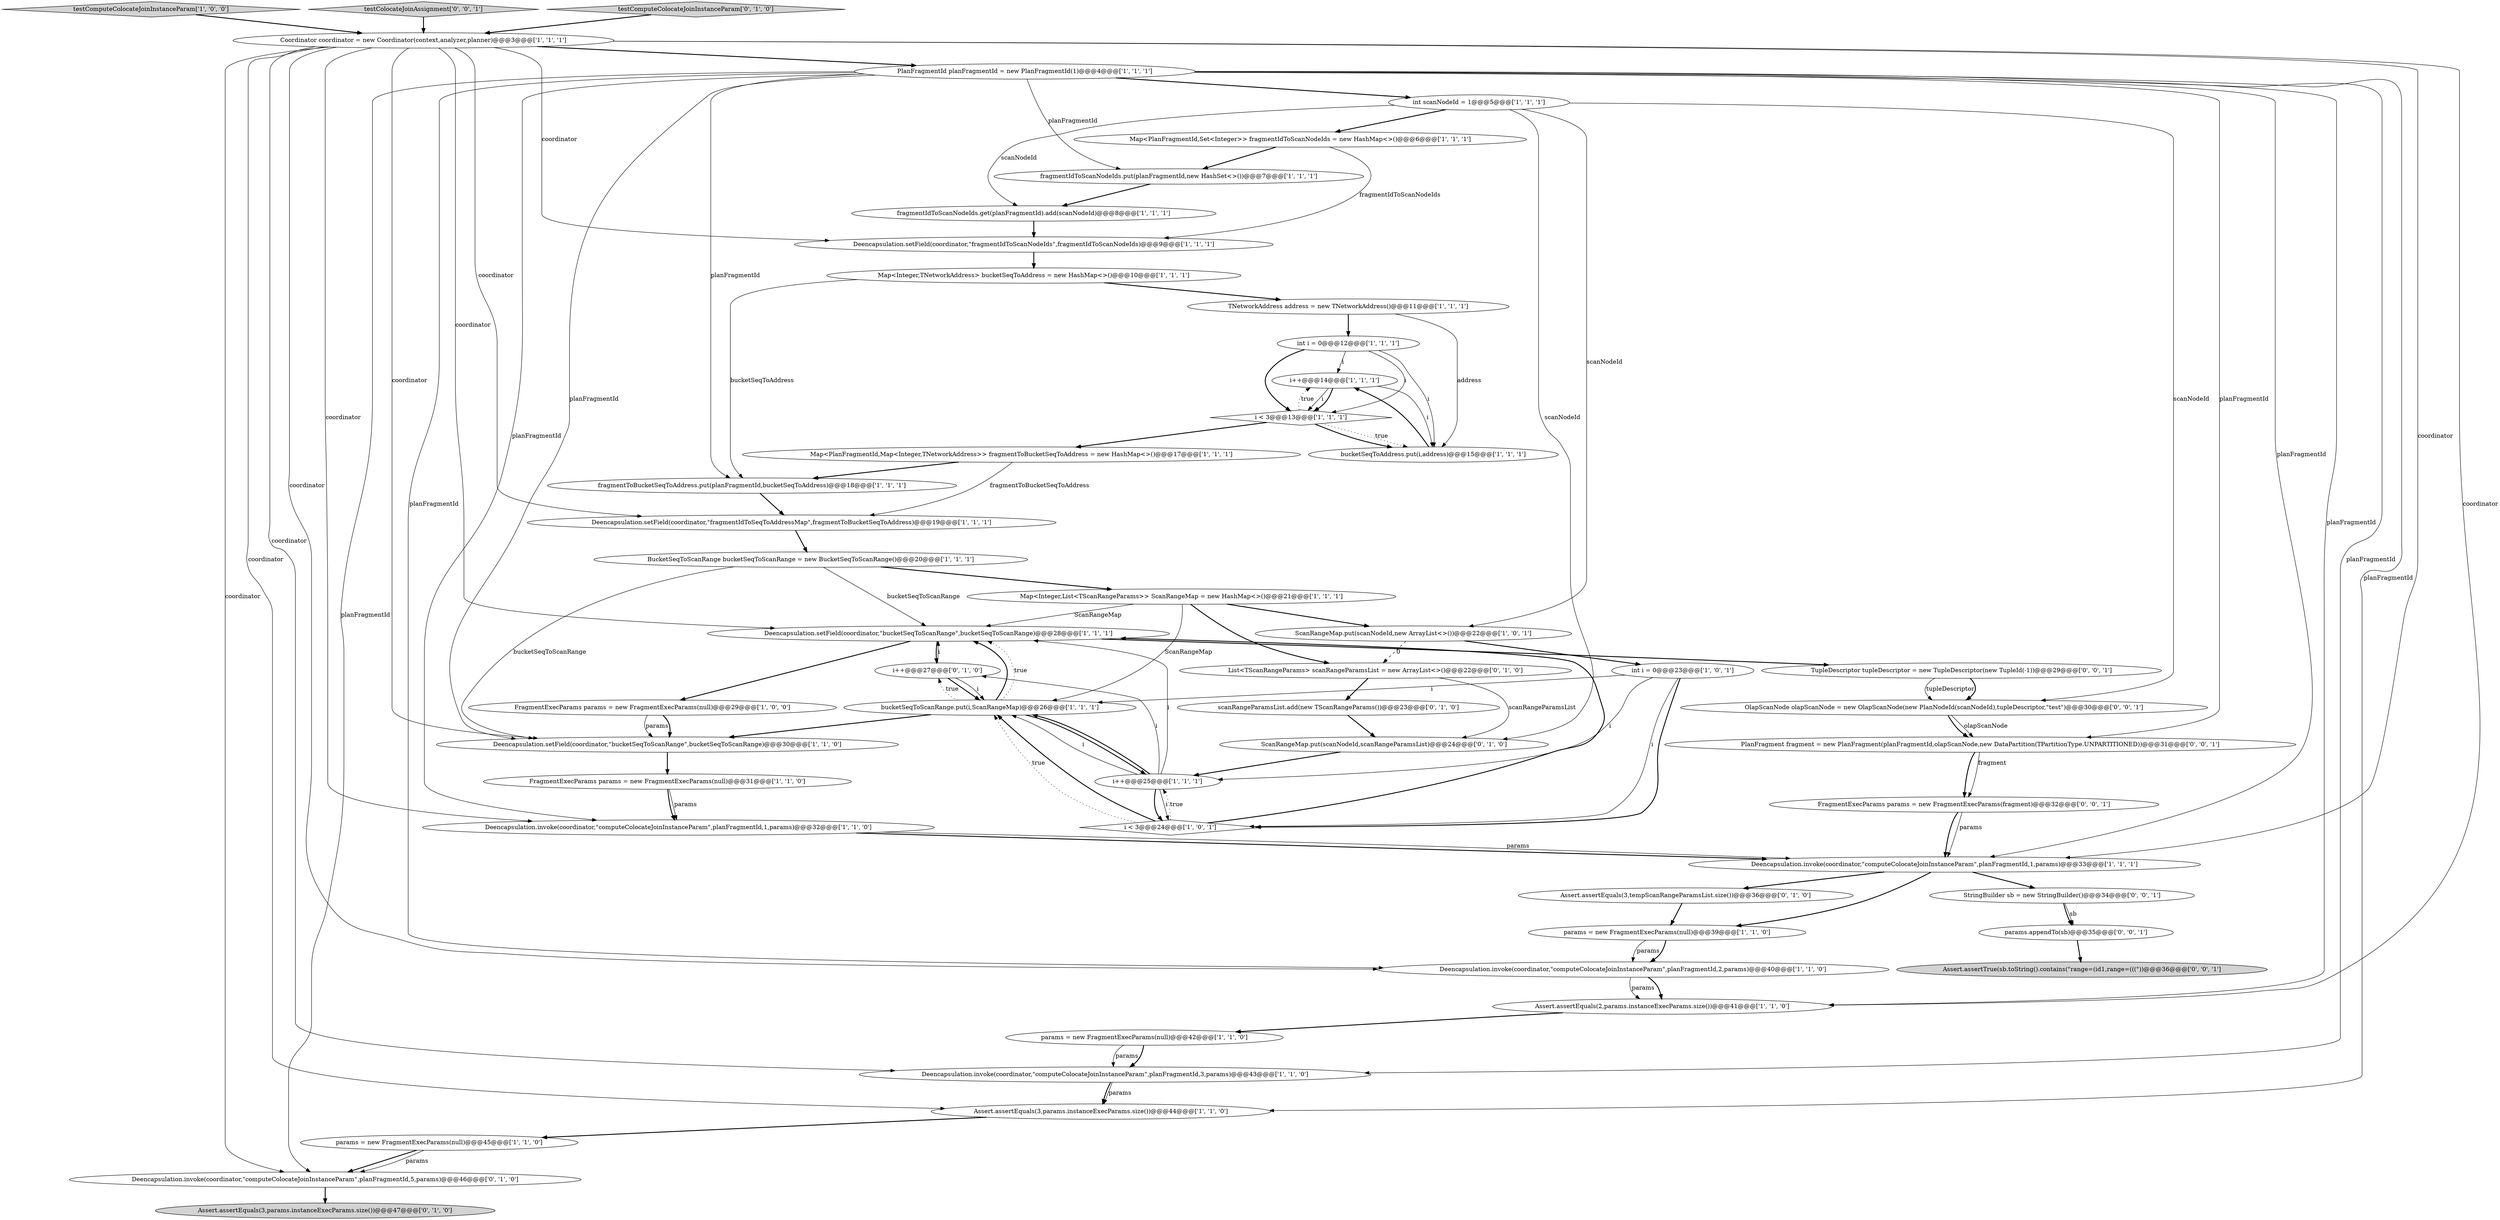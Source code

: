 digraph {
13 [style = filled, label = "FragmentExecParams params = new FragmentExecParams(null)@@@31@@@['1', '1', '0']", fillcolor = white, shape = ellipse image = "AAA0AAABBB1BBB"];
24 [style = filled, label = "Coordinator coordinator = new Coordinator(context,analyzer,planner)@@@3@@@['1', '1', '1']", fillcolor = white, shape = ellipse image = "AAA0AAABBB1BBB"];
47 [style = filled, label = "TupleDescriptor tupleDescriptor = new TupleDescriptor(new TupleId(-1))@@@29@@@['0', '0', '1']", fillcolor = white, shape = ellipse image = "AAA0AAABBB3BBB"];
33 [style = filled, label = "Map<Integer,TNetworkAddress> bucketSeqToAddress = new HashMap<>()@@@10@@@['1', '1', '1']", fillcolor = white, shape = ellipse image = "AAA0AAABBB1BBB"];
10 [style = filled, label = "params = new FragmentExecParams(null)@@@42@@@['1', '1', '0']", fillcolor = white, shape = ellipse image = "AAA0AAABBB1BBB"];
18 [style = filled, label = "Deencapsulation.setField(coordinator,\"bucketSeqToScanRange\",bucketSeqToScanRange)@@@30@@@['1', '1', '0']", fillcolor = white, shape = ellipse image = "AAA0AAABBB1BBB"];
22 [style = filled, label = "BucketSeqToScanRange bucketSeqToScanRange = new BucketSeqToScanRange()@@@20@@@['1', '1', '1']", fillcolor = white, shape = ellipse image = "AAA0AAABBB1BBB"];
8 [style = filled, label = "i++@@@14@@@['1', '1', '1']", fillcolor = white, shape = ellipse image = "AAA0AAABBB1BBB"];
38 [style = filled, label = "Deencapsulation.invoke(coordinator,\"computeColocateJoinInstanceParam\",planFragmentId,5,params)@@@46@@@['0', '1', '0']", fillcolor = white, shape = ellipse image = "AAA0AAABBB2BBB"];
12 [style = filled, label = "testComputeColocateJoinInstanceParam['1', '0', '0']", fillcolor = lightgray, shape = diamond image = "AAA0AAABBB1BBB"];
19 [style = filled, label = "ScanRangeMap.put(scanNodeId,new ArrayList<>())@@@22@@@['1', '0', '1']", fillcolor = white, shape = ellipse image = "AAA0AAABBB1BBB"];
20 [style = filled, label = "i++@@@25@@@['1', '1', '1']", fillcolor = white, shape = ellipse image = "AAA0AAABBB1BBB"];
39 [style = filled, label = "Assert.assertEquals(3,tempScanRangeParamsList.size())@@@36@@@['0', '1', '0']", fillcolor = white, shape = ellipse image = "AAA1AAABBB2BBB"];
34 [style = filled, label = "int i = 0@@@12@@@['1', '1', '1']", fillcolor = white, shape = ellipse image = "AAA0AAABBB1BBB"];
37 [style = filled, label = "scanRangeParamsList.add(new TScanRangeParams())@@@23@@@['0', '1', '0']", fillcolor = white, shape = ellipse image = "AAA1AAABBB2BBB"];
6 [style = filled, label = "fragmentToBucketSeqToAddress.put(planFragmentId,bucketSeqToAddress)@@@18@@@['1', '1', '1']", fillcolor = white, shape = ellipse image = "AAA0AAABBB1BBB"];
26 [style = filled, label = "Deencapsulation.invoke(coordinator,\"computeColocateJoinInstanceParam\",planFragmentId,3,params)@@@43@@@['1', '1', '0']", fillcolor = white, shape = ellipse image = "AAA0AAABBB1BBB"];
32 [style = filled, label = "params = new FragmentExecParams(null)@@@45@@@['1', '1', '0']", fillcolor = white, shape = ellipse image = "AAA0AAABBB1BBB"];
46 [style = filled, label = "Assert.assertTrue(sb.toString().contains(\"range=(id1,range=(((\"))@@@36@@@['0', '0', '1']", fillcolor = lightgray, shape = ellipse image = "AAA0AAABBB3BBB"];
50 [style = filled, label = "OlapScanNode olapScanNode = new OlapScanNode(new PlanNodeId(scanNodeId),tupleDescriptor,\"test\")@@@30@@@['0', '0', '1']", fillcolor = white, shape = ellipse image = "AAA0AAABBB3BBB"];
21 [style = filled, label = "bucketSeqToAddress.put(i,address)@@@15@@@['1', '1', '1']", fillcolor = white, shape = ellipse image = "AAA0AAABBB1BBB"];
43 [style = filled, label = "i++@@@27@@@['0', '1', '0']", fillcolor = white, shape = ellipse image = "AAA0AAABBB2BBB"];
5 [style = filled, label = "Map<PlanFragmentId,Map<Integer,TNetworkAddress>> fragmentToBucketSeqToAddress = new HashMap<>()@@@17@@@['1', '1', '1']", fillcolor = white, shape = ellipse image = "AAA0AAABBB1BBB"];
48 [style = filled, label = "PlanFragment fragment = new PlanFragment(planFragmentId,olapScanNode,new DataPartition(TPartitionType.UNPARTITIONED))@@@31@@@['0', '0', '1']", fillcolor = white, shape = ellipse image = "AAA0AAABBB3BBB"];
3 [style = filled, label = "Assert.assertEquals(2,params.instanceExecParams.size())@@@41@@@['1', '1', '0']", fillcolor = white, shape = ellipse image = "AAA0AAABBB1BBB"];
44 [style = filled, label = "Assert.assertEquals(3,params.instanceExecParams.size())@@@47@@@['0', '1', '0']", fillcolor = lightgray, shape = ellipse image = "AAA0AAABBB2BBB"];
30 [style = filled, label = "i < 3@@@24@@@['1', '0', '1']", fillcolor = white, shape = diamond image = "AAA0AAABBB1BBB"];
35 [style = filled, label = "bucketSeqToScanRange.put(i,ScanRangeMap)@@@26@@@['1', '1', '1']", fillcolor = white, shape = ellipse image = "AAA0AAABBB1BBB"];
31 [style = filled, label = "Deencapsulation.invoke(coordinator,\"computeColocateJoinInstanceParam\",planFragmentId,2,params)@@@40@@@['1', '1', '0']", fillcolor = white, shape = ellipse image = "AAA0AAABBB1BBB"];
9 [style = filled, label = "int i = 0@@@23@@@['1', '0', '1']", fillcolor = white, shape = ellipse image = "AAA0AAABBB1BBB"];
28 [style = filled, label = "Deencapsulation.setField(coordinator,\"fragmentIdToSeqToAddressMap\",fragmentToBucketSeqToAddress)@@@19@@@['1', '1', '1']", fillcolor = white, shape = ellipse image = "AAA0AAABBB1BBB"];
45 [style = filled, label = "params.appendTo(sb)@@@35@@@['0', '0', '1']", fillcolor = white, shape = ellipse image = "AAA0AAABBB3BBB"];
52 [style = filled, label = "testColocateJoinAssignment['0', '0', '1']", fillcolor = lightgray, shape = diamond image = "AAA0AAABBB3BBB"];
7 [style = filled, label = "Map<PlanFragmentId,Set<Integer>> fragmentIdToScanNodeIds = new HashMap<>()@@@6@@@['1', '1', '1']", fillcolor = white, shape = ellipse image = "AAA0AAABBB1BBB"];
15 [style = filled, label = "Deencapsulation.setField(coordinator,\"fragmentIdToScanNodeIds\",fragmentIdToScanNodeIds)@@@9@@@['1', '1', '1']", fillcolor = white, shape = ellipse image = "AAA0AAABBB1BBB"];
51 [style = filled, label = "FragmentExecParams params = new FragmentExecParams(fragment)@@@32@@@['0', '0', '1']", fillcolor = white, shape = ellipse image = "AAA0AAABBB3BBB"];
14 [style = filled, label = "int scanNodeId = 1@@@5@@@['1', '1', '1']", fillcolor = white, shape = ellipse image = "AAA0AAABBB1BBB"];
11 [style = filled, label = "Deencapsulation.setField(coordinator,\"bucketSeqToScanRange\",bucketSeqToScanRange)@@@28@@@['1', '1', '1']", fillcolor = white, shape = ellipse image = "AAA0AAABBB1BBB"];
42 [style = filled, label = "List<TScanRangeParams> scanRangeParamsList = new ArrayList<>()@@@22@@@['0', '1', '0']", fillcolor = white, shape = ellipse image = "AAA1AAABBB2BBB"];
40 [style = filled, label = "testComputeColocateJoinInstanceParam['0', '1', '0']", fillcolor = lightgray, shape = diamond image = "AAA0AAABBB2BBB"];
2 [style = filled, label = "PlanFragmentId planFragmentId = new PlanFragmentId(1)@@@4@@@['1', '1', '1']", fillcolor = white, shape = ellipse image = "AAA0AAABBB1BBB"];
41 [style = filled, label = "ScanRangeMap.put(scanNodeId,scanRangeParamsList)@@@24@@@['0', '1', '0']", fillcolor = white, shape = ellipse image = "AAA1AAABBB2BBB"];
29 [style = filled, label = "Deencapsulation.invoke(coordinator,\"computeColocateJoinInstanceParam\",planFragmentId,1,params)@@@33@@@['1', '1', '1']", fillcolor = white, shape = ellipse image = "AAA0AAABBB1BBB"];
49 [style = filled, label = "StringBuilder sb = new StringBuilder()@@@34@@@['0', '0', '1']", fillcolor = white, shape = ellipse image = "AAA0AAABBB3BBB"];
0 [style = filled, label = "i < 3@@@13@@@['1', '1', '1']", fillcolor = white, shape = diamond image = "AAA0AAABBB1BBB"];
16 [style = filled, label = "Map<Integer,List<TScanRangeParams>> ScanRangeMap = new HashMap<>()@@@21@@@['1', '1', '1']", fillcolor = white, shape = ellipse image = "AAA0AAABBB1BBB"];
1 [style = filled, label = "Deencapsulation.invoke(coordinator,\"computeColocateJoinInstanceParam\",planFragmentId,1,params)@@@32@@@['1', '1', '0']", fillcolor = white, shape = ellipse image = "AAA0AAABBB1BBB"];
17 [style = filled, label = "fragmentIdToScanNodeIds.get(planFragmentId).add(scanNodeId)@@@8@@@['1', '1', '1']", fillcolor = white, shape = ellipse image = "AAA0AAABBB1BBB"];
36 [style = filled, label = "FragmentExecParams params = new FragmentExecParams(null)@@@29@@@['1', '0', '0']", fillcolor = white, shape = ellipse image = "AAA0AAABBB1BBB"];
25 [style = filled, label = "params = new FragmentExecParams(null)@@@39@@@['1', '1', '0']", fillcolor = white, shape = ellipse image = "AAA0AAABBB1BBB"];
27 [style = filled, label = "Assert.assertEquals(3,params.instanceExecParams.size())@@@44@@@['1', '1', '0']", fillcolor = white, shape = ellipse image = "AAA0AAABBB1BBB"];
23 [style = filled, label = "TNetworkAddress address = new TNetworkAddress()@@@11@@@['1', '1', '1']", fillcolor = white, shape = ellipse image = "AAA0AAABBB1BBB"];
4 [style = filled, label = "fragmentIdToScanNodeIds.put(planFragmentId,new HashSet<>())@@@7@@@['1', '1', '1']", fillcolor = white, shape = ellipse image = "AAA0AAABBB1BBB"];
3->10 [style = bold, label=""];
2->18 [style = solid, label="planFragmentId"];
8->21 [style = solid, label="i"];
47->50 [style = solid, label="tupleDescriptor"];
15->33 [style = bold, label=""];
36->18 [style = solid, label="params"];
16->35 [style = solid, label="ScanRangeMap"];
18->13 [style = bold, label=""];
20->43 [style = solid, label="i"];
27->32 [style = bold, label=""];
20->11 [style = solid, label="i"];
9->30 [style = bold, label=""];
12->24 [style = bold, label=""];
0->21 [style = dotted, label="true"];
28->22 [style = bold, label=""];
36->18 [style = bold, label=""];
45->46 [style = bold, label=""];
43->11 [style = solid, label="i"];
20->30 [style = bold, label=""];
33->23 [style = bold, label=""];
34->0 [style = solid, label="i"];
14->50 [style = solid, label="scanNodeId"];
0->21 [style = bold, label=""];
35->18 [style = bold, label=""];
2->29 [style = solid, label="planFragmentId"];
11->36 [style = bold, label=""];
13->1 [style = bold, label=""];
2->4 [style = solid, label="planFragmentId"];
10->26 [style = solid, label="params"];
30->35 [style = bold, label=""];
2->31 [style = solid, label="planFragmentId"];
31->3 [style = bold, label=""];
5->6 [style = bold, label=""];
2->1 [style = solid, label="planFragmentId"];
30->20 [style = dotted, label="true"];
14->7 [style = bold, label=""];
32->38 [style = bold, label=""];
16->11 [style = solid, label="ScanRangeMap"];
24->31 [style = solid, label="coordinator"];
11->43 [style = bold, label=""];
24->2 [style = bold, label=""];
24->29 [style = solid, label="coordinator"];
9->20 [style = solid, label="i"];
2->38 [style = solid, label="planFragmentId"];
1->29 [style = bold, label=""];
1->29 [style = solid, label="params"];
5->28 [style = solid, label="fragmentToBucketSeqToAddress"];
33->6 [style = solid, label="bucketSeqToAddress"];
21->8 [style = bold, label=""];
4->17 [style = bold, label=""];
24->11 [style = solid, label="coordinator"];
2->6 [style = solid, label="planFragmentId"];
49->45 [style = solid, label="sb"];
24->18 [style = solid, label="coordinator"];
22->11 [style = solid, label="bucketSeqToScanRange"];
23->34 [style = bold, label=""];
20->35 [style = bold, label=""];
17->15 [style = bold, label=""];
42->41 [style = solid, label="scanRangeParamsList"];
2->48 [style = solid, label="planFragmentId"];
34->8 [style = solid, label="i"];
35->11 [style = bold, label=""];
14->19 [style = solid, label="scanNodeId"];
25->31 [style = solid, label="params"];
10->26 [style = bold, label=""];
24->27 [style = solid, label="coordinator"];
35->20 [style = bold, label=""];
8->0 [style = solid, label="i"];
37->41 [style = bold, label=""];
35->11 [style = dotted, label="true"];
6->28 [style = bold, label=""];
49->45 [style = bold, label=""];
8->0 [style = bold, label=""];
16->19 [style = bold, label=""];
20->35 [style = solid, label="i"];
22->16 [style = bold, label=""];
52->24 [style = bold, label=""];
24->26 [style = solid, label="coordinator"];
16->42 [style = bold, label=""];
29->25 [style = bold, label=""];
23->21 [style = solid, label="address"];
43->35 [style = bold, label=""];
14->41 [style = solid, label="scanNodeId"];
38->44 [style = bold, label=""];
13->1 [style = solid, label="params"];
26->27 [style = solid, label="params"];
9->35 [style = solid, label="i"];
31->3 [style = solid, label="params"];
25->31 [style = bold, label=""];
29->49 [style = bold, label=""];
24->1 [style = solid, label="coordinator"];
50->48 [style = solid, label="olapScanNode"];
9->30 [style = solid, label="i"];
40->24 [style = bold, label=""];
35->43 [style = dotted, label="true"];
39->25 [style = bold, label=""];
24->15 [style = solid, label="coordinator"];
2->26 [style = solid, label="planFragmentId"];
19->9 [style = bold, label=""];
48->51 [style = bold, label=""];
0->8 [style = dotted, label="true"];
48->51 [style = solid, label="fragment"];
34->21 [style = solid, label="i"];
20->30 [style = solid, label="i"];
42->37 [style = bold, label=""];
24->28 [style = solid, label="coordinator"];
30->11 [style = bold, label=""];
50->48 [style = bold, label=""];
14->17 [style = solid, label="scanNodeId"];
22->18 [style = solid, label="bucketSeqToScanRange"];
11->47 [style = bold, label=""];
24->38 [style = solid, label="coordinator"];
30->35 [style = dotted, label="true"];
26->27 [style = bold, label=""];
34->0 [style = bold, label=""];
51->29 [style = solid, label="params"];
32->38 [style = solid, label="params"];
51->29 [style = bold, label=""];
24->3 [style = solid, label="coordinator"];
2->3 [style = solid, label="planFragmentId"];
47->50 [style = bold, label=""];
7->4 [style = bold, label=""];
29->39 [style = bold, label=""];
2->14 [style = bold, label=""];
0->5 [style = bold, label=""];
2->27 [style = solid, label="planFragmentId"];
43->35 [style = solid, label="i"];
41->20 [style = bold, label=""];
19->42 [style = dashed, label="0"];
7->15 [style = solid, label="fragmentIdToScanNodeIds"];
}
